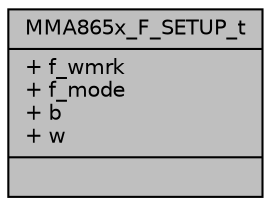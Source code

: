 digraph "MMA865x_F_SETUP_t"
{
  edge [fontname="Helvetica",fontsize="10",labelfontname="Helvetica",labelfontsize="10"];
  node [fontname="Helvetica",fontsize="10",shape=record];
  Node1 [label="{MMA865x_F_SETUP_t\n|+ f_wmrk\l+ f_mode\l+ b\l+ w\l|}",height=0.2,width=0.4,color="black", fillcolor="grey75", style="filled", fontcolor="black"];
}
